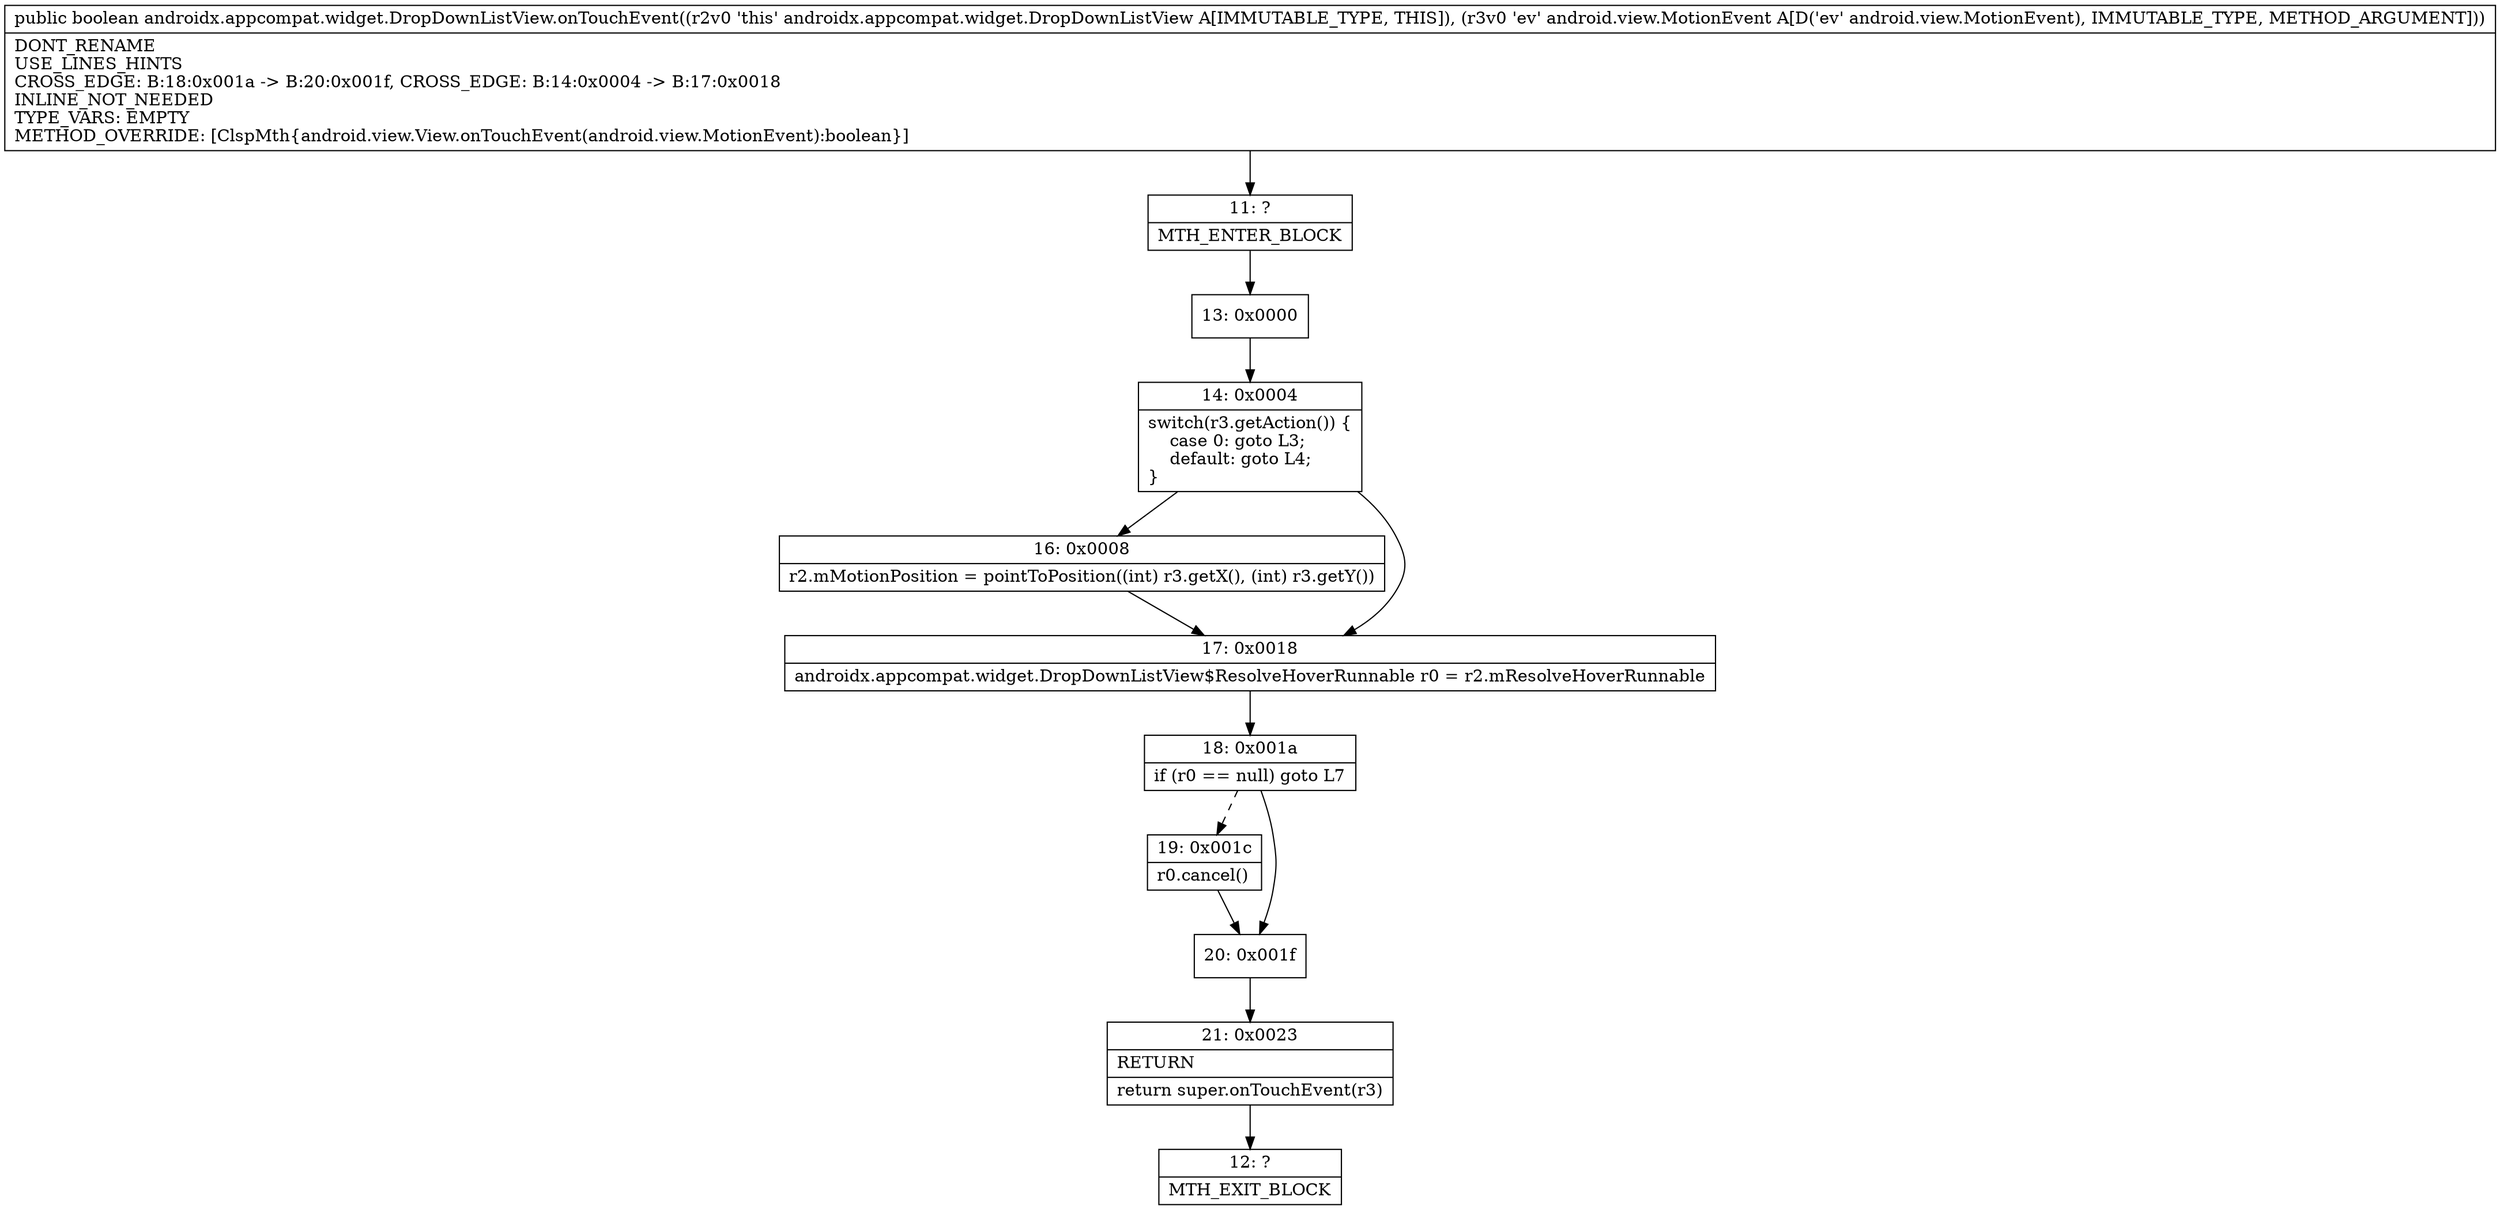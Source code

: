 digraph "CFG forandroidx.appcompat.widget.DropDownListView.onTouchEvent(Landroid\/view\/MotionEvent;)Z" {
Node_11 [shape=record,label="{11\:\ ?|MTH_ENTER_BLOCK\l}"];
Node_13 [shape=record,label="{13\:\ 0x0000}"];
Node_14 [shape=record,label="{14\:\ 0x0004|switch(r3.getAction()) \{\l    case 0: goto L3;\l    default: goto L4;\l\}\l}"];
Node_16 [shape=record,label="{16\:\ 0x0008|r2.mMotionPosition = pointToPosition((int) r3.getX(), (int) r3.getY())\l}"];
Node_17 [shape=record,label="{17\:\ 0x0018|androidx.appcompat.widget.DropDownListView$ResolveHoverRunnable r0 = r2.mResolveHoverRunnable\l}"];
Node_18 [shape=record,label="{18\:\ 0x001a|if (r0 == null) goto L7\l}"];
Node_19 [shape=record,label="{19\:\ 0x001c|r0.cancel()\l}"];
Node_20 [shape=record,label="{20\:\ 0x001f}"];
Node_21 [shape=record,label="{21\:\ 0x0023|RETURN\l|return super.onTouchEvent(r3)\l}"];
Node_12 [shape=record,label="{12\:\ ?|MTH_EXIT_BLOCK\l}"];
MethodNode[shape=record,label="{public boolean androidx.appcompat.widget.DropDownListView.onTouchEvent((r2v0 'this' androidx.appcompat.widget.DropDownListView A[IMMUTABLE_TYPE, THIS]), (r3v0 'ev' android.view.MotionEvent A[D('ev' android.view.MotionEvent), IMMUTABLE_TYPE, METHOD_ARGUMENT]))  | DONT_RENAME\lUSE_LINES_HINTS\lCROSS_EDGE: B:18:0x001a \-\> B:20:0x001f, CROSS_EDGE: B:14:0x0004 \-\> B:17:0x0018\lINLINE_NOT_NEEDED\lTYPE_VARS: EMPTY\lMETHOD_OVERRIDE: [ClspMth\{android.view.View.onTouchEvent(android.view.MotionEvent):boolean\}]\l}"];
MethodNode -> Node_11;Node_11 -> Node_13;
Node_13 -> Node_14;
Node_14 -> Node_16;
Node_14 -> Node_17;
Node_16 -> Node_17;
Node_17 -> Node_18;
Node_18 -> Node_19[style=dashed];
Node_18 -> Node_20;
Node_19 -> Node_20;
Node_20 -> Node_21;
Node_21 -> Node_12;
}

